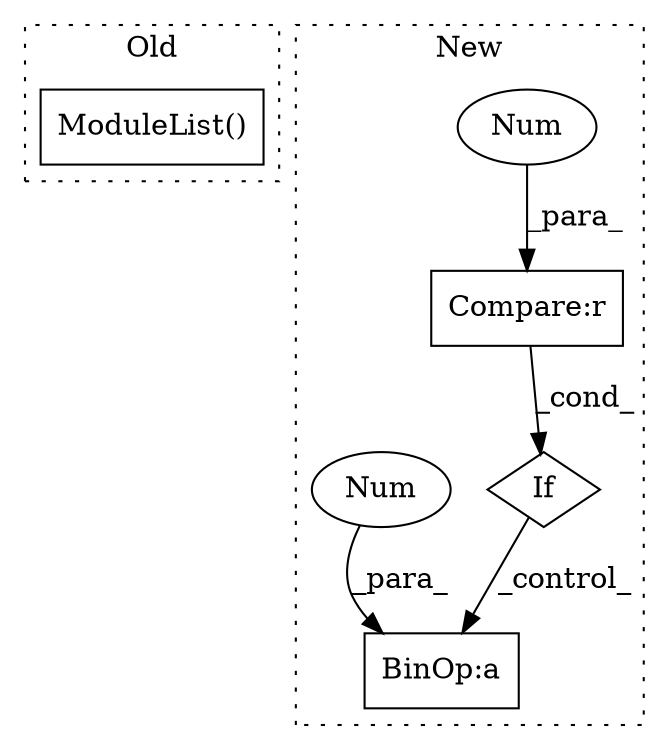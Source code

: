 digraph G {
subgraph cluster0 {
1 [label="ModuleList()" a="75" s="1260,1489" l="20,10" shape="box"];
label = "Old";
style="dotted";
}
subgraph cluster1 {
2 [label="If" a="96" s="1599,1606" l="3,18" shape="diamond"];
3 [label="Compare:r" a="40" s="1602" l="4" shape="box"];
4 [label="Num" a="76" s="1605" l="1" shape="ellipse"];
5 [label="BinOp:a" a="82" s="1694" l="1" shape="box"];
6 [label="Num" a="76" s="1695" l="1" shape="ellipse"];
label = "New";
style="dotted";
}
2 -> 5 [label="_control_"];
3 -> 2 [label="_cond_"];
4 -> 3 [label="_para_"];
6 -> 5 [label="_para_"];
}